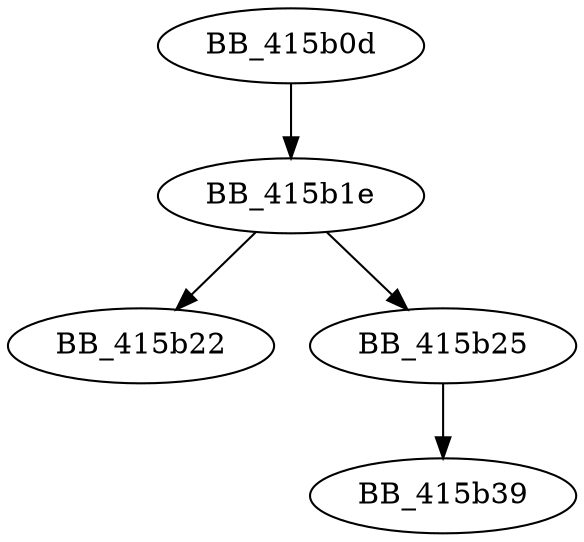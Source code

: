DiGraph __invalid_parameter{
BB_415b0d->BB_415b1e
BB_415b1e->BB_415b22
BB_415b1e->BB_415b25
BB_415b25->BB_415b39
}
